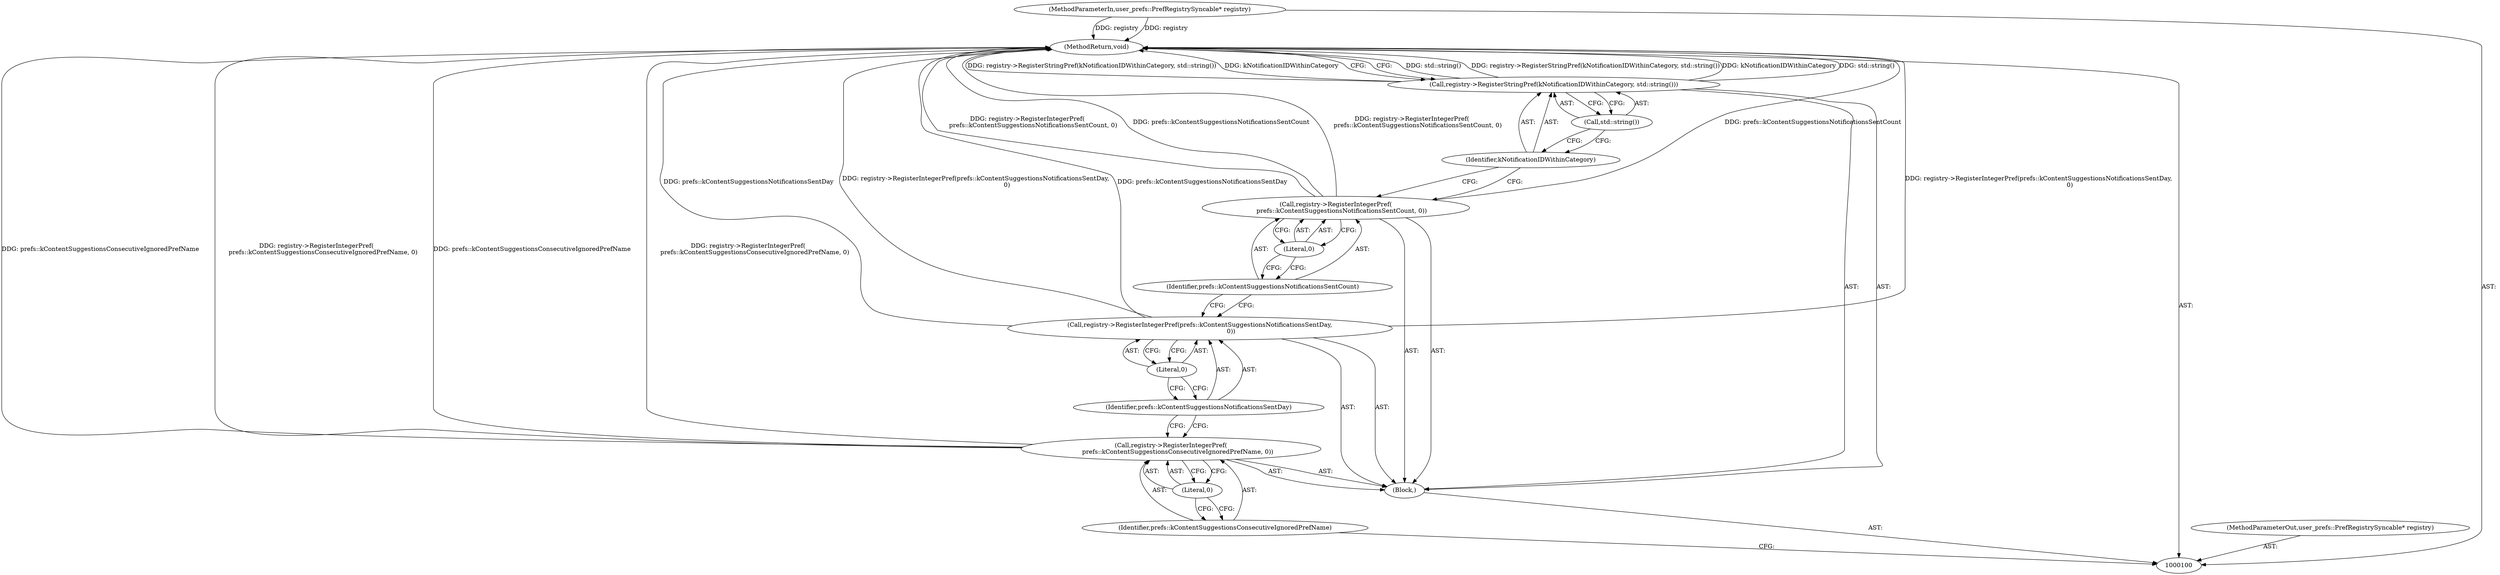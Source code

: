 digraph "0_Chrome_59512d1ea20d8e85555ecb743ee29ba90016656d_0" {
"1000115" [label="(MethodReturn,void)"];
"1000112" [label="(Call,registry->RegisterStringPref(kNotificationIDWithinCategory, std::string()))"];
"1000113" [label="(Identifier,kNotificationIDWithinCategory)"];
"1000114" [label="(Call,std::string())"];
"1000102" [label="(Block,)"];
"1000101" [label="(MethodParameterIn,user_prefs::PrefRegistrySyncable* registry)"];
"1000134" [label="(MethodParameterOut,user_prefs::PrefRegistrySyncable* registry)"];
"1000103" [label="(Call,registry->RegisterIntegerPref(\n       prefs::kContentSuggestionsConsecutiveIgnoredPrefName, 0))"];
"1000105" [label="(Literal,0)"];
"1000104" [label="(Identifier,prefs::kContentSuggestionsConsecutiveIgnoredPrefName)"];
"1000106" [label="(Call,registry->RegisterIntegerPref(prefs::kContentSuggestionsNotificationsSentDay,\n                                0))"];
"1000107" [label="(Identifier,prefs::kContentSuggestionsNotificationsSentDay)"];
"1000108" [label="(Literal,0)"];
"1000109" [label="(Call,registry->RegisterIntegerPref(\n      prefs::kContentSuggestionsNotificationsSentCount, 0))"];
"1000111" [label="(Literal,0)"];
"1000110" [label="(Identifier,prefs::kContentSuggestionsNotificationsSentCount)"];
"1000115" -> "1000100"  [label="AST: "];
"1000115" -> "1000112"  [label="CFG: "];
"1000106" -> "1000115"  [label="DDG: prefs::kContentSuggestionsNotificationsSentDay"];
"1000106" -> "1000115"  [label="DDG: registry->RegisterIntegerPref(prefs::kContentSuggestionsNotificationsSentDay,\n                                0)"];
"1000103" -> "1000115"  [label="DDG: prefs::kContentSuggestionsConsecutiveIgnoredPrefName"];
"1000103" -> "1000115"  [label="DDG: registry->RegisterIntegerPref(\n       prefs::kContentSuggestionsConsecutiveIgnoredPrefName, 0)"];
"1000112" -> "1000115"  [label="DDG: std::string()"];
"1000112" -> "1000115"  [label="DDG: registry->RegisterStringPref(kNotificationIDWithinCategory, std::string())"];
"1000112" -> "1000115"  [label="DDG: kNotificationIDWithinCategory"];
"1000101" -> "1000115"  [label="DDG: registry"];
"1000109" -> "1000115"  [label="DDG: prefs::kContentSuggestionsNotificationsSentCount"];
"1000109" -> "1000115"  [label="DDG: registry->RegisterIntegerPref(\n      prefs::kContentSuggestionsNotificationsSentCount, 0)"];
"1000112" -> "1000102"  [label="AST: "];
"1000112" -> "1000114"  [label="CFG: "];
"1000113" -> "1000112"  [label="AST: "];
"1000114" -> "1000112"  [label="AST: "];
"1000115" -> "1000112"  [label="CFG: "];
"1000112" -> "1000115"  [label="DDG: std::string()"];
"1000112" -> "1000115"  [label="DDG: registry->RegisterStringPref(kNotificationIDWithinCategory, std::string())"];
"1000112" -> "1000115"  [label="DDG: kNotificationIDWithinCategory"];
"1000113" -> "1000112"  [label="AST: "];
"1000113" -> "1000109"  [label="CFG: "];
"1000114" -> "1000113"  [label="CFG: "];
"1000114" -> "1000112"  [label="AST: "];
"1000114" -> "1000113"  [label="CFG: "];
"1000112" -> "1000114"  [label="CFG: "];
"1000102" -> "1000100"  [label="AST: "];
"1000103" -> "1000102"  [label="AST: "];
"1000106" -> "1000102"  [label="AST: "];
"1000109" -> "1000102"  [label="AST: "];
"1000112" -> "1000102"  [label="AST: "];
"1000101" -> "1000100"  [label="AST: "];
"1000101" -> "1000115"  [label="DDG: registry"];
"1000134" -> "1000100"  [label="AST: "];
"1000103" -> "1000102"  [label="AST: "];
"1000103" -> "1000105"  [label="CFG: "];
"1000104" -> "1000103"  [label="AST: "];
"1000105" -> "1000103"  [label="AST: "];
"1000107" -> "1000103"  [label="CFG: "];
"1000103" -> "1000115"  [label="DDG: prefs::kContentSuggestionsConsecutiveIgnoredPrefName"];
"1000103" -> "1000115"  [label="DDG: registry->RegisterIntegerPref(\n       prefs::kContentSuggestionsConsecutiveIgnoredPrefName, 0)"];
"1000105" -> "1000103"  [label="AST: "];
"1000105" -> "1000104"  [label="CFG: "];
"1000103" -> "1000105"  [label="CFG: "];
"1000104" -> "1000103"  [label="AST: "];
"1000104" -> "1000100"  [label="CFG: "];
"1000105" -> "1000104"  [label="CFG: "];
"1000106" -> "1000102"  [label="AST: "];
"1000106" -> "1000108"  [label="CFG: "];
"1000107" -> "1000106"  [label="AST: "];
"1000108" -> "1000106"  [label="AST: "];
"1000110" -> "1000106"  [label="CFG: "];
"1000106" -> "1000115"  [label="DDG: prefs::kContentSuggestionsNotificationsSentDay"];
"1000106" -> "1000115"  [label="DDG: registry->RegisterIntegerPref(prefs::kContentSuggestionsNotificationsSentDay,\n                                0)"];
"1000107" -> "1000106"  [label="AST: "];
"1000107" -> "1000103"  [label="CFG: "];
"1000108" -> "1000107"  [label="CFG: "];
"1000108" -> "1000106"  [label="AST: "];
"1000108" -> "1000107"  [label="CFG: "];
"1000106" -> "1000108"  [label="CFG: "];
"1000109" -> "1000102"  [label="AST: "];
"1000109" -> "1000111"  [label="CFG: "];
"1000110" -> "1000109"  [label="AST: "];
"1000111" -> "1000109"  [label="AST: "];
"1000113" -> "1000109"  [label="CFG: "];
"1000109" -> "1000115"  [label="DDG: prefs::kContentSuggestionsNotificationsSentCount"];
"1000109" -> "1000115"  [label="DDG: registry->RegisterIntegerPref(\n      prefs::kContentSuggestionsNotificationsSentCount, 0)"];
"1000111" -> "1000109"  [label="AST: "];
"1000111" -> "1000110"  [label="CFG: "];
"1000109" -> "1000111"  [label="CFG: "];
"1000110" -> "1000109"  [label="AST: "];
"1000110" -> "1000106"  [label="CFG: "];
"1000111" -> "1000110"  [label="CFG: "];
}
